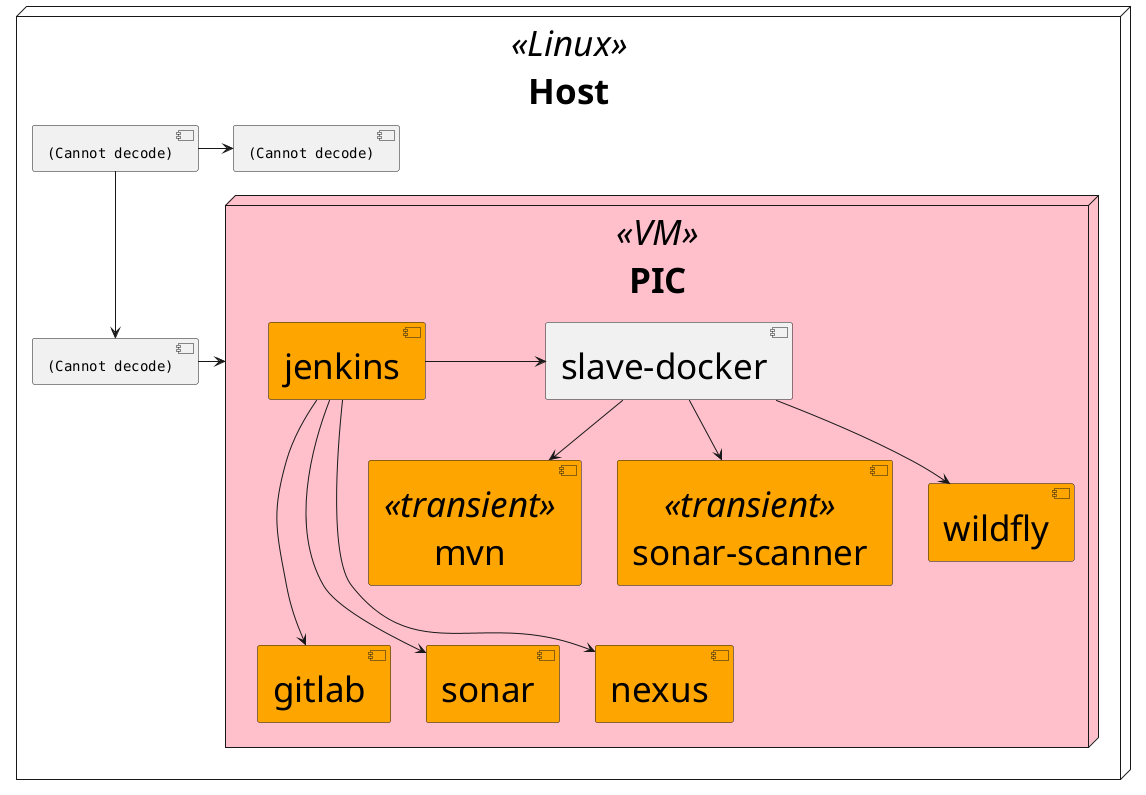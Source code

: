 @startuml
skinparam defaultFontSize 35
skinparam interfaceBackgroundColor pink

node Host <<Linux>>  {
  [<img:../images/docker-machine.png{scale=0.8}>] as dm
  [<img:../images/docker.jpg{scale=0.4}>] as d
  [<img:../images/virtualbox.png{scale=1}>] as vb

  dm -right-> d
  dm -down-> vb

  node PIC <<VM>> #pink {
    [jenkins] as jenkins #orange

    [gitlab] as gitlab #orange
    jenkins -down--> gitlab

    [sonar] as sonar #orange
    jenkins -down--> sonar

    [nexus] as nexus #orange
    jenkins -down--> nexus

    [slave-docker] as slave
    [mvn] <<transient>>  #orange
    [sonar-scanner] <<transient>>  as scanner #orange
    [wildfly] #orange
    slave -down-> mvn
    slave -down-> scanner
    slave -down-> wildfly

  }

  jenkins -> slave

  vb -> PIC

}

@enduml
